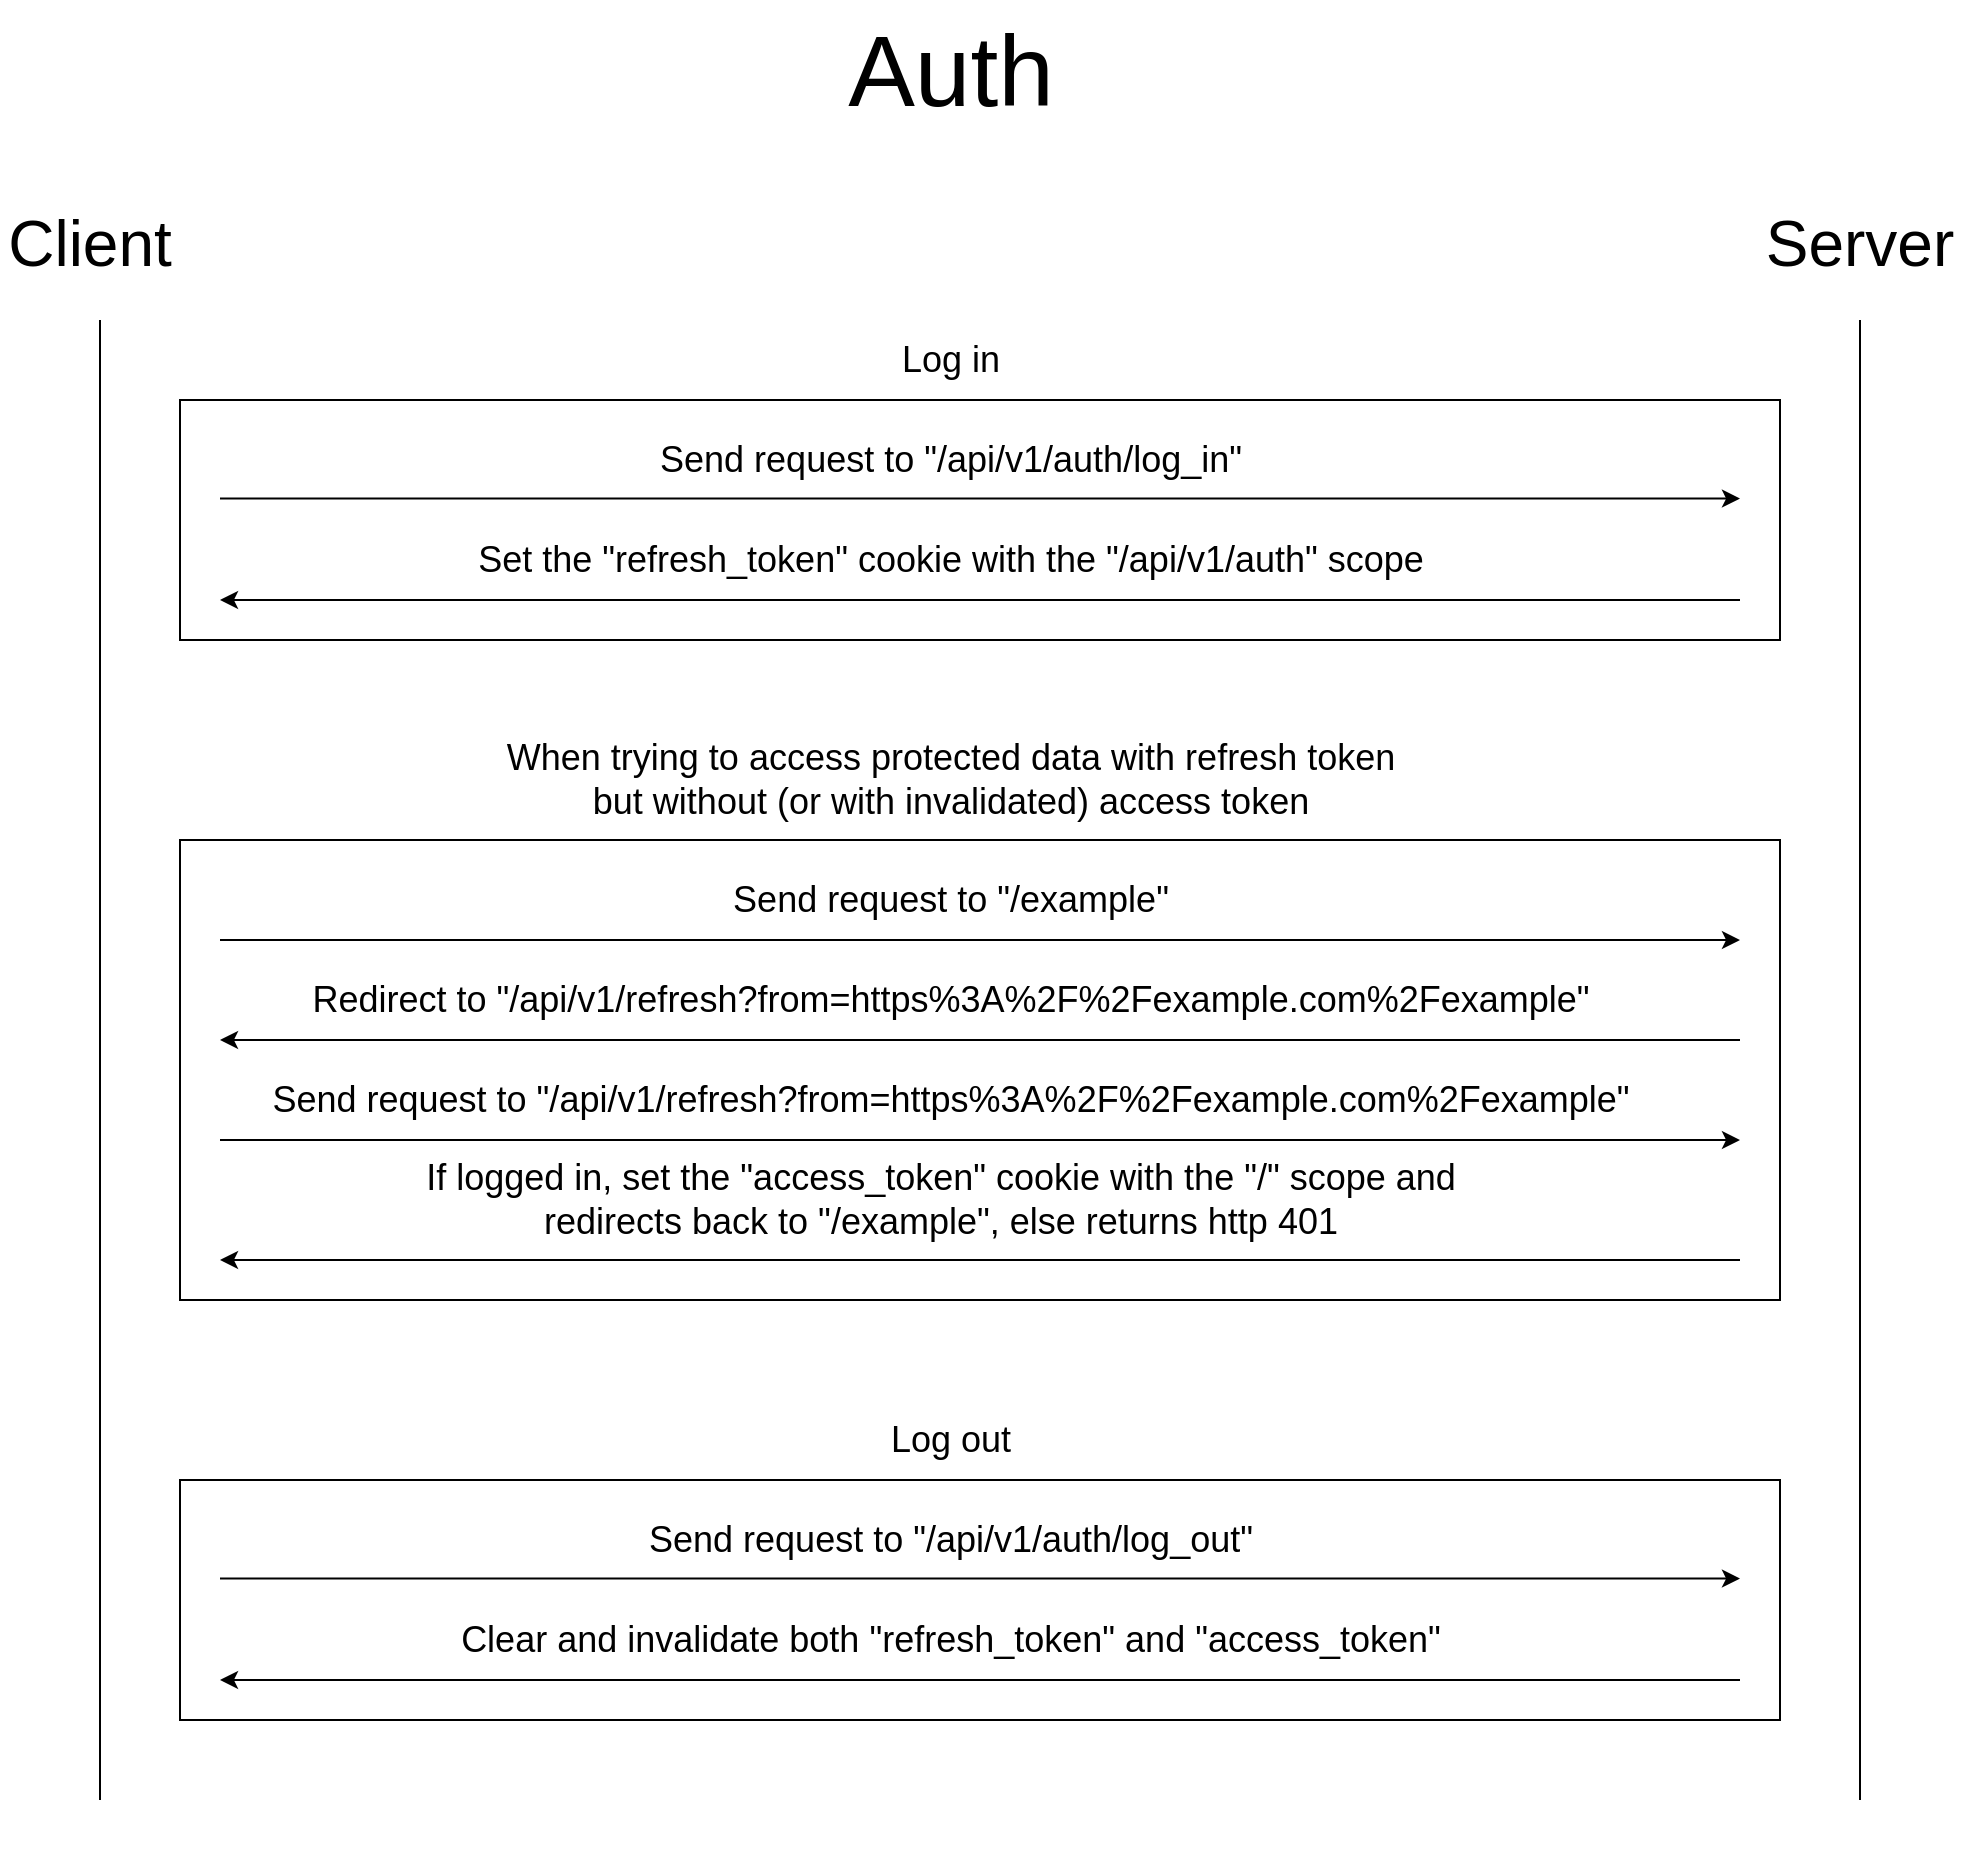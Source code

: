 <mxfile>
    <diagram id="kI1nMGn4F0ytra6wOlK7" name="Auth">
        <mxGraphModel dx="1530" dy="767" grid="1" gridSize="10" guides="1" tooltips="1" connect="1" arrows="1" fold="1" page="1" pageScale="1" pageWidth="1200" pageHeight="1000" math="0" shadow="0">
            <root>
                <mxCell id="0"/>
                <mxCell id="1" parent="0"/>
                <mxCell id="uThmXu7PBUhVy6vQ1OWm-30" value="" style="rounded=0;whiteSpace=wrap;html=1;fontSize=18;fillColor=none;" parent="1" vertex="1">
                    <mxGeometry x="200" y="240" width="800" height="120" as="geometry"/>
                </mxCell>
                <mxCell id="2" value="" style="rounded=0;whiteSpace=wrap;html=1;fontSize=18;fillColor=none;strokeColor=default;glass=0;shadow=0;" parent="1" vertex="1">
                    <mxGeometry x="200" y="460" width="800" height="230" as="geometry"/>
                </mxCell>
                <mxCell id="uThmXu7PBUhVy6vQ1OWm-1" value="&lt;font style=&quot;&quot;&gt;&lt;font style=&quot;font-size: 50px;&quot;&gt;Auth&lt;/font&gt;&lt;br&gt;&lt;/font&gt;" style="text;html=1;align=center;verticalAlign=middle;resizable=0;points=[];autosize=1;strokeColor=none;fillColor=none;" parent="1" vertex="1">
                    <mxGeometry x="520" y="40" width="130" height="70" as="geometry"/>
                </mxCell>
                <mxCell id="uThmXu7PBUhVy6vQ1OWm-20" value="&lt;span style=&quot;font-size: 32px;&quot;&gt;Client&lt;br&gt;&lt;/span&gt;" style="text;html=1;strokeColor=none;fillColor=none;align=center;verticalAlign=middle;whiteSpace=wrap;rounded=0;fontSize=50;" parent="1" vertex="1">
                    <mxGeometry x="110" y="130" width="90" height="50" as="geometry"/>
                </mxCell>
                <mxCell id="uThmXu7PBUhVy6vQ1OWm-21" value="&lt;span style=&quot;font-size: 32px;&quot;&gt;Server&lt;br&gt;&lt;/span&gt;" style="text;html=1;strokeColor=none;fillColor=none;align=center;verticalAlign=middle;whiteSpace=wrap;rounded=0;fontSize=50;" parent="1" vertex="1">
                    <mxGeometry x="990" y="130" width="100" height="50" as="geometry"/>
                </mxCell>
                <mxCell id="uThmXu7PBUhVy6vQ1OWm-22" value="" style="endArrow=none;html=1;fontSize=32;" parent="1" edge="1">
                    <mxGeometry width="50" height="50" relative="1" as="geometry">
                        <mxPoint x="160" y="200" as="sourcePoint"/>
                        <mxPoint x="160" y="940" as="targetPoint"/>
                    </mxGeometry>
                </mxCell>
                <mxCell id="uThmXu7PBUhVy6vQ1OWm-23" value="" style="endArrow=none;html=1;fontSize=32;" parent="1" edge="1">
                    <mxGeometry width="50" height="50" relative="1" as="geometry">
                        <mxPoint x="1040" y="200" as="sourcePoint"/>
                        <mxPoint x="1040" y="940" as="targetPoint"/>
                    </mxGeometry>
                </mxCell>
                <mxCell id="uThmXu7PBUhVy6vQ1OWm-24" value="" style="endArrow=classic;html=1;fontSize=32;" parent="1" edge="1">
                    <mxGeometry width="50" height="50" relative="1" as="geometry">
                        <mxPoint x="220" y="289.29" as="sourcePoint"/>
                        <mxPoint x="980" y="289.29" as="targetPoint"/>
                    </mxGeometry>
                </mxCell>
                <mxCell id="uThmXu7PBUhVy6vQ1OWm-25" value="&lt;font style=&quot;font-size: 18px;&quot;&gt;Send request to &quot;/api/v1/auth/log_in&quot;&lt;/font&gt;" style="text;html=1;align=center;verticalAlign=middle;resizable=0;points=[];autosize=1;strokeColor=none;fillColor=none;fontSize=32;" parent="1" vertex="1">
                    <mxGeometry x="430" y="240" width="310" height="50" as="geometry"/>
                </mxCell>
                <mxCell id="uThmXu7PBUhVy6vQ1OWm-26" value="" style="endArrow=classic;html=1;fontSize=32;" parent="1" edge="1">
                    <mxGeometry width="50" height="50" relative="1" as="geometry">
                        <mxPoint x="980" y="340" as="sourcePoint"/>
                        <mxPoint x="220" y="340" as="targetPoint"/>
                    </mxGeometry>
                </mxCell>
                <mxCell id="uThmXu7PBUhVy6vQ1OWm-27" value="&lt;span style=&quot;font-size: 18px;&quot;&gt;Set the &quot;refresh_token&quot; cookie with the &quot;/api/v1/auth&quot; scope&lt;/span&gt;" style="text;html=1;align=center;verticalAlign=middle;resizable=0;points=[];autosize=1;strokeColor=none;fillColor=none;fontSize=32;" parent="1" vertex="1">
                    <mxGeometry x="335" y="290" width="500" height="50" as="geometry"/>
                </mxCell>
                <mxCell id="uThmXu7PBUhVy6vQ1OWm-31" value="Log in" style="text;html=1;align=center;verticalAlign=middle;resizable=0;points=[];autosize=1;strokeColor=none;fillColor=none;fontSize=18;" parent="1" vertex="1">
                    <mxGeometry x="550" y="200" width="70" height="40" as="geometry"/>
                </mxCell>
                <mxCell id="3" value="" style="endArrow=classic;html=1;fontSize=32;" parent="1" edge="1">
                    <mxGeometry width="50" height="50" relative="1" as="geometry">
                        <mxPoint x="220" y="510" as="sourcePoint"/>
                        <mxPoint x="980" y="510" as="targetPoint"/>
                    </mxGeometry>
                </mxCell>
                <mxCell id="4" value="&lt;font style=&quot;font-size: 18px;&quot;&gt;Send request to &quot;/example&quot;&lt;/font&gt;" style="text;html=1;align=center;verticalAlign=middle;resizable=0;points=[];autosize=1;strokeColor=none;fillColor=none;fontSize=32;" parent="1" vertex="1">
                    <mxGeometry x="465" y="460" width="240" height="50" as="geometry"/>
                </mxCell>
                <mxCell id="5" value="" style="endArrow=classic;html=1;fontSize=32;" parent="1" edge="1">
                    <mxGeometry width="50" height="50" relative="1" as="geometry">
                        <mxPoint x="980" y="560" as="sourcePoint"/>
                        <mxPoint x="220" y="560" as="targetPoint"/>
                    </mxGeometry>
                </mxCell>
                <mxCell id="6" value="&lt;span style=&quot;font-size: 18px;&quot;&gt;Redirect to &quot;/api/v1/refresh?from=https%3A%2F%2Fexample.com%2Fexample&quot;&lt;/span&gt;" style="text;html=1;align=center;verticalAlign=middle;resizable=0;points=[];autosize=1;strokeColor=none;fillColor=none;fontSize=32;" parent="1" vertex="1">
                    <mxGeometry x="255" y="510" width="660" height="50" as="geometry"/>
                </mxCell>
                <mxCell id="7" value="&lt;p style=&quot;line-height: 120%;&quot;&gt;When trying to access protected data with refresh token &lt;br&gt;but without (or with invalidated) access token&lt;/p&gt;" style="text;html=1;align=center;verticalAlign=middle;resizable=0;points=[];autosize=1;strokeColor=none;fillColor=none;fontSize=18;" parent="1" vertex="1">
                    <mxGeometry x="350" y="385" width="470" height="90" as="geometry"/>
                </mxCell>
                <mxCell id="9" value="" style="endArrow=classic;html=1;fontSize=32;" parent="1" edge="1">
                    <mxGeometry width="50" height="50" relative="1" as="geometry">
                        <mxPoint x="220" y="610" as="sourcePoint"/>
                        <mxPoint x="980" y="610" as="targetPoint"/>
                    </mxGeometry>
                </mxCell>
                <mxCell id="10" value="&lt;font style=&quot;font-size: 18px;&quot;&gt;Send request to&amp;nbsp;&lt;/font&gt;&lt;span style=&quot;font-size: 18px;&quot;&gt;&quot;/api/v1/refresh?from=https%3A%2F%2Fexample.com%2Fexample&quot;&lt;/span&gt;" style="text;html=1;align=center;verticalAlign=middle;resizable=0;points=[];autosize=1;strokeColor=none;fillColor=none;fontSize=32;" parent="1" vertex="1">
                    <mxGeometry x="235" y="560" width="700" height="50" as="geometry"/>
                </mxCell>
                <mxCell id="11" value="" style="endArrow=classic;html=1;fontSize=32;" parent="1" edge="1">
                    <mxGeometry width="50" height="50" relative="1" as="geometry">
                        <mxPoint x="980" y="670" as="sourcePoint"/>
                        <mxPoint x="220" y="670" as="targetPoint"/>
                    </mxGeometry>
                </mxCell>
                <mxCell id="12" value="&lt;p style=&quot;line-height: 100%;&quot;&gt;&lt;br&gt;&lt;/p&gt;" style="text;html=1;align=center;verticalAlign=middle;resizable=0;points=[];autosize=1;strokeColor=none;fillColor=none;fontSize=32;" parent="1" vertex="1">
                    <mxGeometry x="575" y="600" width="20" height="110" as="geometry"/>
                </mxCell>
                <mxCell id="13" value="&lt;p style=&quot;line-height: 100%;&quot;&gt;&lt;br&gt;&lt;/p&gt;" style="text;html=1;align=center;verticalAlign=middle;resizable=0;points=[];autosize=1;strokeColor=none;fillColor=none;fontSize=32;rotation=0;" parent="1" vertex="1">
                    <mxGeometry x="590" y="860" width="20" height="110" as="geometry"/>
                </mxCell>
                <mxCell id="14" value="If logged in, set the &quot;access_token&quot; cookie with the &quot;/&quot; scope and&lt;br&gt;redirects back to &quot;/example&quot;, else returns http 401" style="text;html=1;align=center;verticalAlign=middle;resizable=0;points=[];autosize=1;strokeColor=none;fillColor=none;fontSize=18;fontFamily=Helvetica;fontColor=default;" parent="1" vertex="1">
                    <mxGeometry x="310" y="610" width="540" height="60" as="geometry"/>
                </mxCell>
                <mxCell id="15" value="" style="rounded=0;whiteSpace=wrap;html=1;fontSize=18;fillColor=none;" parent="1" vertex="1">
                    <mxGeometry x="200" y="780" width="800" height="120" as="geometry"/>
                </mxCell>
                <mxCell id="16" value="" style="endArrow=classic;html=1;fontSize=32;" parent="1" edge="1">
                    <mxGeometry width="50" height="50" relative="1" as="geometry">
                        <mxPoint x="220" y="829.29" as="sourcePoint"/>
                        <mxPoint x="980" y="829.29" as="targetPoint"/>
                    </mxGeometry>
                </mxCell>
                <mxCell id="17" value="&lt;font style=&quot;font-size: 18px;&quot;&gt;Send request to &quot;/api/v1/auth/log_out&quot;&lt;/font&gt;" style="text;html=1;align=center;verticalAlign=middle;resizable=0;points=[];autosize=1;strokeColor=none;fillColor=none;fontSize=32;" parent="1" vertex="1">
                    <mxGeometry x="420" y="780" width="330" height="50" as="geometry"/>
                </mxCell>
                <mxCell id="18" value="" style="endArrow=classic;html=1;fontSize=32;" parent="1" edge="1">
                    <mxGeometry width="50" height="50" relative="1" as="geometry">
                        <mxPoint x="980" y="880" as="sourcePoint"/>
                        <mxPoint x="220" y="880" as="targetPoint"/>
                    </mxGeometry>
                </mxCell>
                <mxCell id="21" value="" style="edgeStyle=none;html=1;fontFamily=Helvetica;fontSize=18;fontColor=default;" parent="1" source="19" target="17" edge="1">
                    <mxGeometry relative="1" as="geometry"/>
                </mxCell>
                <mxCell id="19" value="&lt;span style=&quot;font-size: 18px;&quot;&gt;Clear and invalidate both &lt;/span&gt;&lt;span style=&quot;font-size: 18px;&quot;&gt;&quot;refresh_token&quot; and&amp;nbsp;&lt;/span&gt;&lt;span style=&quot;font-size: 18px;&quot;&gt;&quot;access_token&quot;&lt;/span&gt;" style="text;html=1;align=center;verticalAlign=middle;resizable=0;points=[];autosize=1;strokeColor=none;fillColor=none;fontSize=32;" parent="1" vertex="1">
                    <mxGeometry x="330" y="830" width="510" height="50" as="geometry"/>
                </mxCell>
                <mxCell id="20" value="Log out" style="text;html=1;align=center;verticalAlign=middle;resizable=0;points=[];autosize=1;strokeColor=none;fillColor=none;fontSize=18;" parent="1" vertex="1">
                    <mxGeometry x="545" y="740" width="80" height="40" as="geometry"/>
                </mxCell>
            </root>
        </mxGraphModel>
    </diagram>
</mxfile>